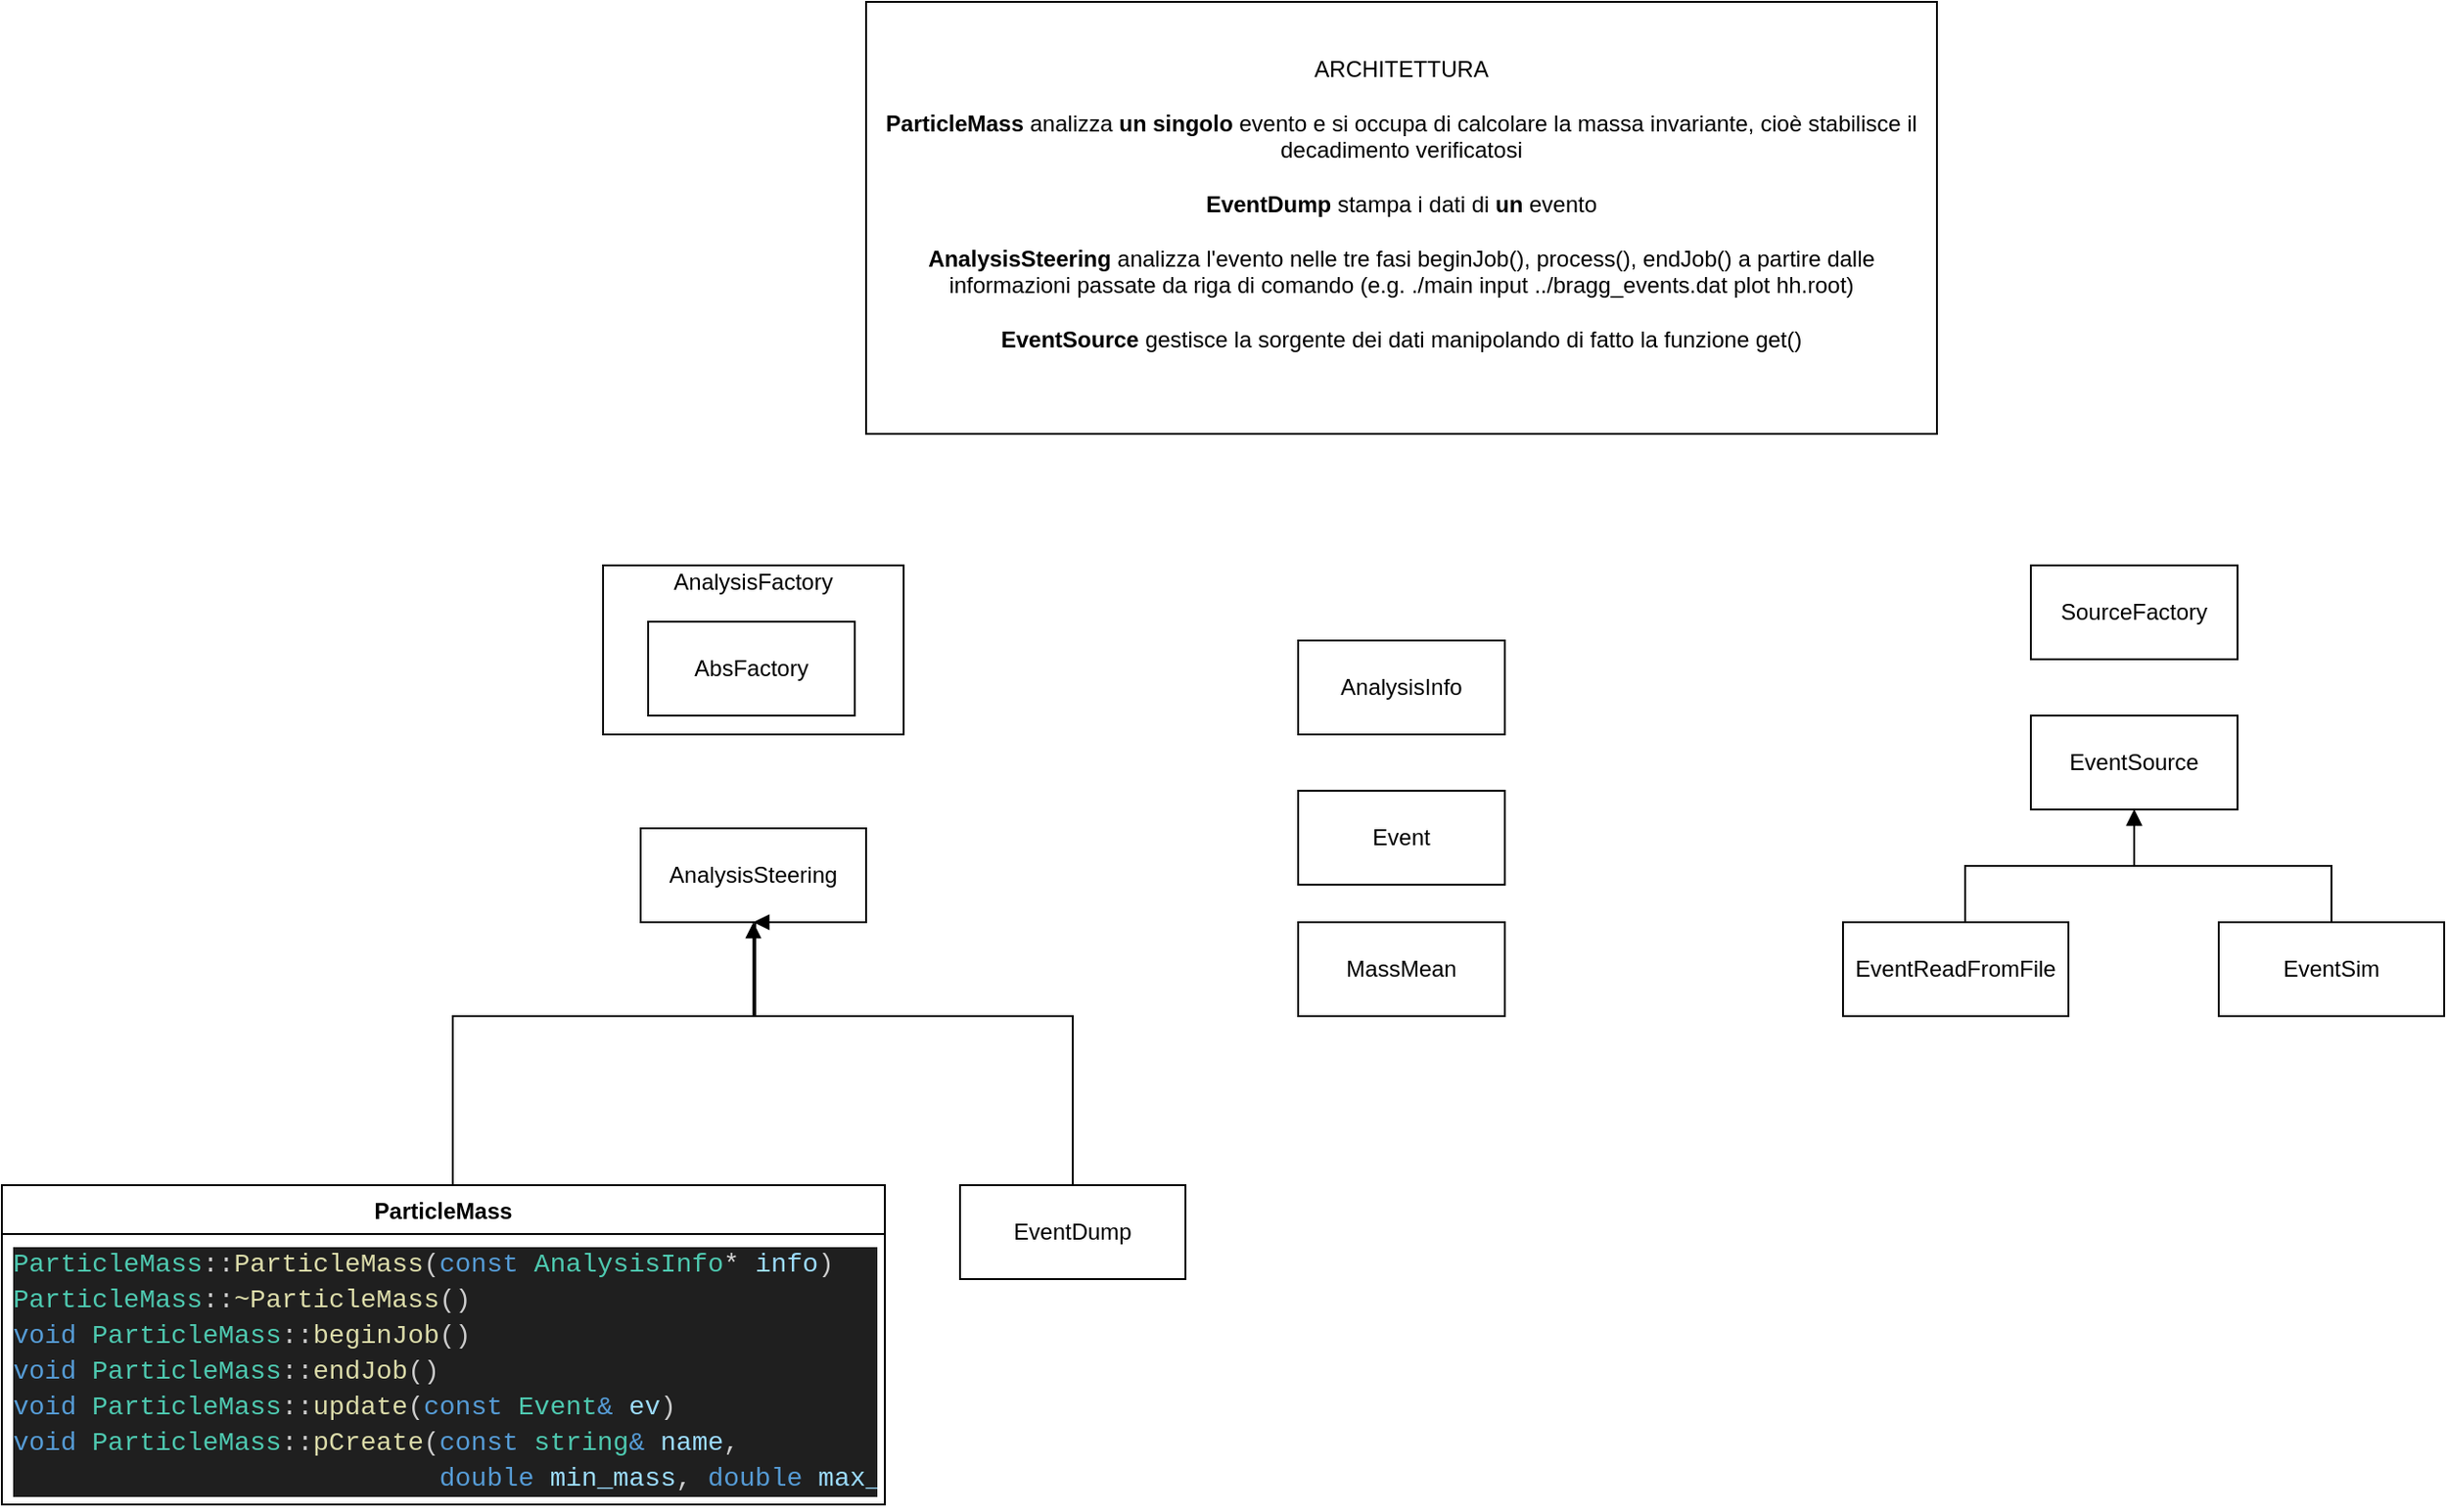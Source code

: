 <mxfile version="24.6.5" type="github">
  <diagram name="Pagina-1" id="wSfcJ0eLxWlFNtmCoV92">
    <mxGraphModel dx="2883" dy="505" grid="1" gridSize="10" guides="1" tooltips="1" connect="1" arrows="1" fold="1" page="1" pageScale="1" pageWidth="827" pageHeight="1169" math="0" shadow="0">
      <root>
        <mxCell id="0" />
        <mxCell id="1" parent="0" />
        <mxCell id="1GMr9n0HFFHIPWMANCaE-1" value="SourceFactory" style="html=1;whiteSpace=wrap;" vertex="1" parent="1">
          <mxGeometry x="130" y="360" width="110" height="50" as="geometry" />
        </mxCell>
        <mxCell id="1GMr9n0HFFHIPWMANCaE-3" value="MassMean" style="html=1;whiteSpace=wrap;" vertex="1" parent="1">
          <mxGeometry x="-260" y="550" width="110" height="50" as="geometry" />
        </mxCell>
        <mxCell id="1GMr9n0HFFHIPWMANCaE-4" value="EventSource" style="html=1;whiteSpace=wrap;" vertex="1" parent="1">
          <mxGeometry x="130" y="440" width="110" height="50" as="geometry" />
        </mxCell>
        <mxCell id="1GMr9n0HFFHIPWMANCaE-5" value="EventSim" style="html=1;whiteSpace=wrap;" vertex="1" parent="1">
          <mxGeometry x="230" y="550" width="120" height="50" as="geometry" />
        </mxCell>
        <mxCell id="1GMr9n0HFFHIPWMANCaE-6" value="EventReadFromFile" style="html=1;whiteSpace=wrap;" vertex="1" parent="1">
          <mxGeometry x="30" y="550" width="120" height="50" as="geometry" />
        </mxCell>
        <mxCell id="1GMr9n0HFFHIPWMANCaE-7" value="EventDump" style="html=1;whiteSpace=wrap;" vertex="1" parent="1">
          <mxGeometry x="-440" y="690" width="120" height="50" as="geometry" />
        </mxCell>
        <mxCell id="1GMr9n0HFFHIPWMANCaE-8" value="Event" style="html=1;whiteSpace=wrap;" vertex="1" parent="1">
          <mxGeometry x="-260" y="480" width="110" height="50" as="geometry" />
        </mxCell>
        <mxCell id="1GMr9n0HFFHIPWMANCaE-9" value="AnalysisInfo" style="html=1;whiteSpace=wrap;" vertex="1" parent="1">
          <mxGeometry x="-260" y="400" width="110" height="50" as="geometry" />
        </mxCell>
        <mxCell id="1GMr9n0HFFHIPWMANCaE-10" value="AnalysisSteering" style="html=1;whiteSpace=wrap;" vertex="1" parent="1">
          <mxGeometry x="-610" y="500" width="120" height="50" as="geometry" />
        </mxCell>
        <mxCell id="1GMr9n0HFFHIPWMANCaE-11" value="AnalysisFactory&lt;div&gt;&lt;br&gt;&lt;/div&gt;&lt;div&gt;&lt;br&gt;&lt;/div&gt;&lt;div&gt;&lt;br&gt;&lt;/div&gt;&lt;div&gt;&lt;br&gt;&lt;/div&gt;&lt;div&gt;&lt;br&gt;&lt;/div&gt;" style="html=1;whiteSpace=wrap;" vertex="1" parent="1">
          <mxGeometry x="-630" y="360" width="160" height="90" as="geometry" />
        </mxCell>
        <mxCell id="1GMr9n0HFFHIPWMANCaE-12" value="" style="endArrow=block;endFill=1;html=1;edgeStyle=orthogonalEdgeStyle;align=left;verticalAlign=top;rounded=0;entryX=0.5;entryY=1;entryDx=0;entryDy=0;exitX=0.5;exitY=0;exitDx=0;exitDy=0;" edge="1" parent="1" source="1GMr9n0HFFHIPWMANCaE-18" target="1GMr9n0HFFHIPWMANCaE-10">
          <mxGeometry x="-1" relative="1" as="geometry">
            <mxPoint x="-710" y="620" as="sourcePoint" />
            <mxPoint x="-330" y="600" as="targetPoint" />
            <Array as="points">
              <mxPoint x="-710" y="690" />
              <mxPoint x="-710" y="600" />
              <mxPoint x="-550" y="600" />
            </Array>
          </mxGeometry>
        </mxCell>
        <mxCell id="1GMr9n0HFFHIPWMANCaE-13" value="" style="endArrow=block;endFill=1;html=1;edgeStyle=orthogonalEdgeStyle;align=left;verticalAlign=top;rounded=0;exitX=0.5;exitY=0;exitDx=0;exitDy=0;" edge="1" parent="1" source="1GMr9n0HFFHIPWMANCaE-7">
          <mxGeometry x="-1" relative="1" as="geometry">
            <mxPoint x="-490" y="600" as="sourcePoint" />
            <mxPoint x="-550" y="550" as="targetPoint" />
            <Array as="points">
              <mxPoint x="-380" y="600" />
              <mxPoint x="-549" y="600" />
              <mxPoint x="-549" y="550" />
            </Array>
          </mxGeometry>
        </mxCell>
        <mxCell id="1GMr9n0HFFHIPWMANCaE-14" value="AbsFactory" style="html=1;whiteSpace=wrap;" vertex="1" parent="1">
          <mxGeometry x="-606" y="390" width="110" height="50" as="geometry" />
        </mxCell>
        <mxCell id="1GMr9n0HFFHIPWMANCaE-15" value="ARCHITETTURA&lt;div&gt;&lt;br&gt;&lt;/div&gt;&lt;div&gt;&lt;b&gt;ParticleMass&lt;/b&gt; analizza &lt;b&gt;un singolo&lt;/b&gt; evento e si occupa di calcolare la massa invariante, cioè stabilisce il decadimento verificatosi&lt;/div&gt;&lt;div&gt;&lt;br&gt;&lt;/div&gt;&lt;div&gt;&lt;b&gt;EventDump&lt;/b&gt; stampa i dati di &lt;b&gt;un&lt;/b&gt; evento&lt;/div&gt;&lt;div&gt;&lt;br&gt;&lt;/div&gt;&lt;div&gt;&lt;b&gt;AnalysisSteering&lt;/b&gt; analizza l&#39;evento nelle tre fasi beginJob(), process(), endJob() a partire dalle informazioni passate da riga di comando (e.g.&amp;nbsp;./main input ../bragg_events.dat plot hh.root)&lt;/div&gt;&lt;div&gt;&lt;br&gt;&lt;/div&gt;&lt;div&gt;&lt;b&gt;EventSource&lt;/b&gt;&amp;nbsp;gestisce la sorgente dei dati manipolando di fatto la funzione get()&lt;br&gt;&lt;div&gt;&lt;br&gt;&lt;/div&gt;&lt;/div&gt;" style="html=1;whiteSpace=wrap;" vertex="1" parent="1">
          <mxGeometry x="-490" y="60" width="570" height="230" as="geometry" />
        </mxCell>
        <mxCell id="1GMr9n0HFFHIPWMANCaE-16" value="" style="endArrow=block;endFill=1;html=1;edgeStyle=orthogonalEdgeStyle;align=left;verticalAlign=top;rounded=0;exitX=0.5;exitY=0;exitDx=0;exitDy=0;entryX=0.5;entryY=1;entryDx=0;entryDy=0;" edge="1" parent="1" source="1GMr9n0HFFHIPWMANCaE-5" target="1GMr9n0HFFHIPWMANCaE-4">
          <mxGeometry x="-1" relative="1" as="geometry">
            <mxPoint x="260" y="560" as="sourcePoint" />
            <mxPoint x="180" y="480" as="targetPoint" />
            <Array as="points">
              <mxPoint x="290" y="520" />
              <mxPoint x="185" y="520" />
            </Array>
          </mxGeometry>
        </mxCell>
        <mxCell id="1GMr9n0HFFHIPWMANCaE-17" value="" style="endArrow=block;endFill=1;html=1;edgeStyle=orthogonalEdgeStyle;align=left;verticalAlign=top;rounded=0;exitX=0.5;exitY=0;exitDx=0;exitDy=0;entryX=0.5;entryY=1;entryDx=0;entryDy=0;" edge="1" parent="1" target="1GMr9n0HFFHIPWMANCaE-4">
          <mxGeometry x="-1" relative="1" as="geometry">
            <mxPoint x="95" y="550" as="sourcePoint" />
            <mxPoint x="-10" y="490" as="targetPoint" />
            <Array as="points">
              <mxPoint x="95" y="520" />
              <mxPoint x="185" y="520" />
            </Array>
          </mxGeometry>
        </mxCell>
        <mxCell id="1GMr9n0HFFHIPWMANCaE-18" value="ParticleMass" style="swimlane;fontStyle=1;align=center;verticalAlign=top;childLayout=stackLayout;horizontal=1;startSize=26;horizontalStack=0;resizeParent=1;resizeParentMax=0;resizeLast=0;collapsible=1;marginBottom=0;whiteSpace=wrap;html=1;" vertex="1" parent="1">
          <mxGeometry x="-950" y="690" width="470" height="170" as="geometry" />
        </mxCell>
        <mxCell id="1GMr9n0HFFHIPWMANCaE-21" value="&lt;div style=&quot;color: rgb(204, 204, 204); background-color: rgb(31, 31, 31); font-family: Consolas, &amp;quot;Courier New&amp;quot;, monospace; font-size: 14px; line-height: 19px; white-space: pre;&quot;&gt;&lt;span style=&quot;color: #4ec9b0;&quot;&gt;ParticleMass&lt;/span&gt;::&lt;span style=&quot;color: #dcdcaa;&quot;&gt;ParticleMass&lt;/span&gt;(&lt;span style=&quot;color: #569cd6;&quot;&gt;const&lt;/span&gt; &lt;span style=&quot;color: #4ec9b0;&quot;&gt;AnalysisInfo&lt;/span&gt;&lt;span style=&quot;color: #d4d4d4;&quot;&gt;*&lt;/span&gt; &lt;span style=&quot;color: #9cdcfe;&quot;&gt;info&lt;/span&gt;)&lt;/div&gt;&lt;div style=&quot;color: rgb(204, 204, 204); background-color: rgb(31, 31, 31); font-family: Consolas, &amp;quot;Courier New&amp;quot;, monospace; font-size: 14px; line-height: 19px; white-space: pre;&quot;&gt;&lt;div style=&quot;line-height: 19px;&quot;&gt;&lt;span style=&quot;color: #4ec9b0;&quot;&gt;ParticleMass&lt;/span&gt;::&lt;span style=&quot;color: #dcdcaa;&quot;&gt;~&lt;/span&gt;&lt;span style=&quot;color: #dcdcaa;&quot;&gt;ParticleMass&lt;/span&gt;()&lt;/div&gt;&lt;div style=&quot;line-height: 19px;&quot;&gt;&lt;div style=&quot;line-height: 19px;&quot;&gt;&lt;span style=&quot;color: #569cd6;&quot;&gt;void&lt;/span&gt; &lt;span style=&quot;color: #4ec9b0;&quot;&gt;ParticleMass&lt;/span&gt;::&lt;span style=&quot;color: #dcdcaa;&quot;&gt;beginJob&lt;/span&gt;()&lt;/div&gt;&lt;div style=&quot;line-height: 19px;&quot;&gt;&lt;div style=&quot;line-height: 19px;&quot;&gt;&lt;span style=&quot;color: #569cd6;&quot;&gt;void&lt;/span&gt; &lt;span style=&quot;color: #4ec9b0;&quot;&gt;ParticleMass&lt;/span&gt;::&lt;span style=&quot;color: #dcdcaa;&quot;&gt;endJob&lt;/span&gt;()&lt;/div&gt;&lt;div style=&quot;line-height: 19px;&quot;&gt;&lt;div style=&quot;line-height: 19px;&quot;&gt;&lt;span style=&quot;color: #569cd6;&quot;&gt;void&lt;/span&gt; &lt;span style=&quot;color: #4ec9b0;&quot;&gt;ParticleMass&lt;/span&gt;::&lt;span style=&quot;color: #dcdcaa;&quot;&gt;update&lt;/span&gt;(&lt;span style=&quot;color: #569cd6;&quot;&gt;const&lt;/span&gt; &lt;span style=&quot;color: #4ec9b0;&quot;&gt;Event&lt;/span&gt;&lt;span style=&quot;color: #569cd6;&quot;&gt;&amp;amp;&lt;/span&gt; &lt;span style=&quot;color: #9cdcfe;&quot;&gt;ev&lt;/span&gt;)&lt;/div&gt;&lt;div style=&quot;line-height: 19px;&quot;&gt;&lt;div style=&quot;line-height: 19px;&quot;&gt;&lt;span style=&quot;color: #569cd6;&quot;&gt;void&lt;/span&gt; &lt;span style=&quot;color: #4ec9b0;&quot;&gt;ParticleMass&lt;/span&gt;::&lt;span style=&quot;color: #dcdcaa;&quot;&gt;pCreate&lt;/span&gt;(&lt;span style=&quot;color: #569cd6;&quot;&gt;const&lt;/span&gt; &lt;span style=&quot;color: #4ec9b0;&quot;&gt;string&lt;/span&gt;&lt;span style=&quot;color: #569cd6;&quot;&gt;&amp;amp;&lt;/span&gt; &lt;span style=&quot;color: #9cdcfe;&quot;&gt;name&lt;/span&gt;,&lt;/div&gt;&lt;div style=&quot;line-height: 19px;&quot;&gt;&lt;span style=&quot;white-space: pre;&quot;&gt;&#x9;&lt;/span&gt;&lt;span style=&quot;white-space: pre;&quot;&gt;&#x9;&lt;/span&gt;&lt;span style=&quot;white-space: pre;&quot;&gt;&#x9;&lt;/span&gt;   &lt;span style=&quot;color: #569cd6;&quot;&gt;double&lt;/span&gt; &lt;span style=&quot;color: #9cdcfe;&quot;&gt;min_mass&lt;/span&gt;, &lt;span style=&quot;color: #569cd6;&quot;&gt;double&lt;/span&gt; &lt;span style=&quot;color: #9cdcfe;&quot;&gt;max_mass&lt;/span&gt;)&lt;/div&gt;&lt;/div&gt;&lt;/div&gt;&lt;/div&gt;&lt;/div&gt;&lt;/div&gt;" style="text;strokeColor=none;fillColor=none;align=left;verticalAlign=top;spacingLeft=4;spacingRight=4;overflow=hidden;rotatable=0;points=[[0,0.5],[1,0.5]];portConstraint=eastwest;whiteSpace=wrap;html=1;" vertex="1" parent="1GMr9n0HFFHIPWMANCaE-18">
          <mxGeometry y="26" width="470" height="144" as="geometry" />
        </mxCell>
      </root>
    </mxGraphModel>
  </diagram>
</mxfile>
